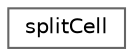 digraph "Graphical Class Hierarchy"
{
 // LATEX_PDF_SIZE
  bgcolor="transparent";
  edge [fontname=Helvetica,fontsize=10,labelfontname=Helvetica,labelfontsize=10];
  node [fontname=Helvetica,fontsize=10,shape=box,height=0.2,width=0.4];
  rankdir="LR";
  Node0 [id="Node000000",label="splitCell",height=0.2,width=0.4,color="grey40", fillcolor="white", style="filled",URL="$classFoam_1_1splitCell.html",tooltip="Description of cell after splitting. Contains cellLabel and pointers to cells it it split in...."];
}

